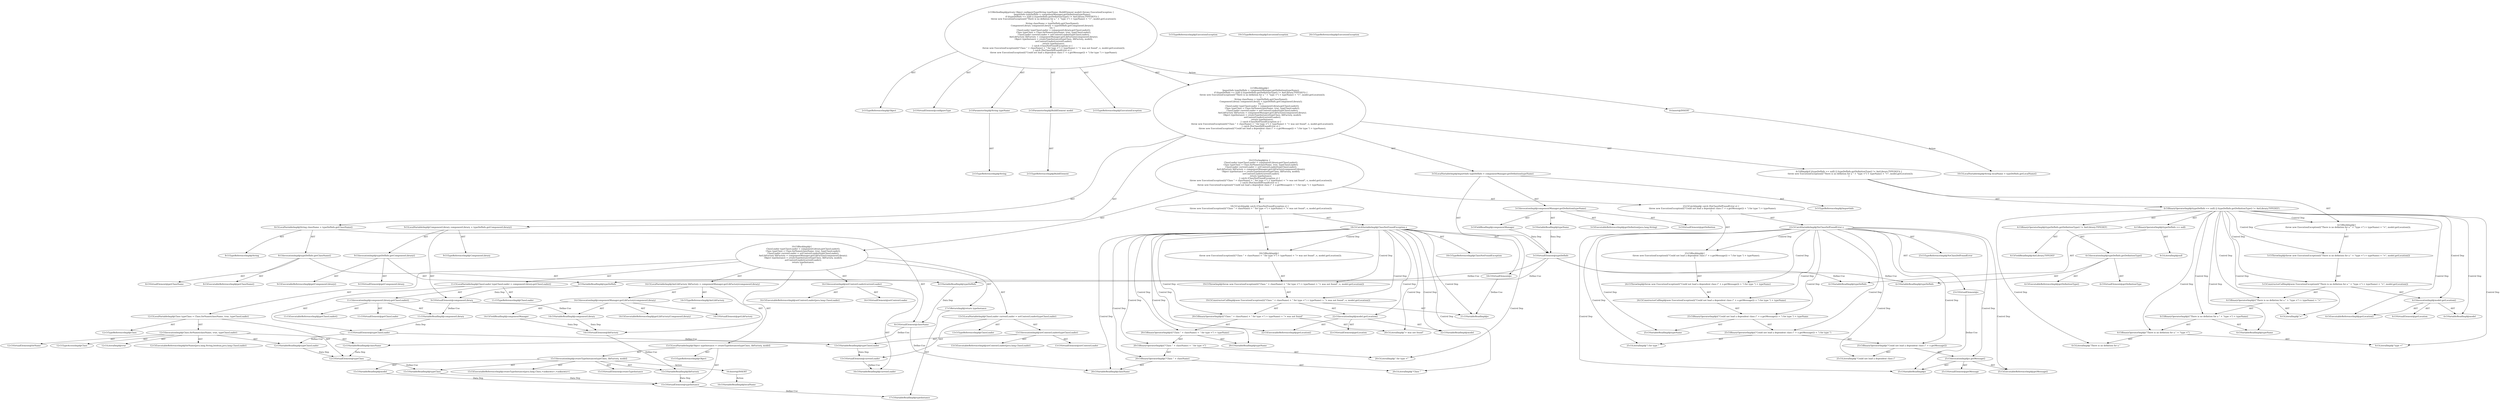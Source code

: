 digraph "configureType#?,String,BuildElement" {
0 [label="2:CtTypeReferenceImpl@Object" shape=ellipse]
1 [label="2:CtVirtualElement@configureType" shape=ellipse]
2 [label="2:CtParameterImpl@String typeName" shape=ellipse]
3 [label="2:CtTypeReferenceImpl@String" shape=ellipse]
4 [label="2:CtParameterImpl@BuildElement model" shape=ellipse]
5 [label="2:CtTypeReferenceImpl@BuildElement" shape=ellipse]
6 [label="2:CtTypeReferenceImpl@ExecutionException" shape=ellipse]
7 [label="3:CtTypeReferenceImpl@ImportInfo" shape=ellipse]
8 [label="3:CtExecutableReferenceImpl@getDefinition(java.lang.String)" shape=ellipse]
9 [label="3:CtVirtualElement@getDefinition" shape=ellipse]
10 [label="3:CtFieldReadImpl@componentManager" shape=ellipse]
11 [label="3:CtVariableReadImpl@typeName" shape=ellipse]
12 [label="3:CtInvocationImpl@componentManager.getDefinition(typeName)" shape=ellipse]
13 [label="3:CtVirtualElement@typeDefInfo" shape=ellipse]
14 [label="3:CtLocalVariableImpl@ImportInfo typeDefInfo = componentManager.getDefinition(typeName)" shape=ellipse]
15 [label="4:CtVariableReadImpl@typeDefInfo" shape=ellipse]
16 [label="4:CtLiteralImpl@null" shape=ellipse]
17 [label="4:CtBinaryOperatorImpl@(typeDefInfo == null)" shape=ellipse]
18 [label="4:CtExecutableReferenceImpl@getDefinitionType()" shape=ellipse]
19 [label="4:CtVirtualElement@getDefinitionType" shape=ellipse]
20 [label="4:CtVariableReadImpl@typeDefInfo" shape=ellipse]
21 [label="4:CtInvocationImpl@typeDefInfo.getDefinitionType()" shape=ellipse]
22 [label="4:CtFieldReadImpl@AntLibrary.TYPEDEF" shape=ellipse]
23 [label="4:CtBinaryOperatorImpl@(typeDefInfo.getDefinitionType() != AntLibrary.TYPEDEF)" shape=ellipse]
24 [label="4:CtBinaryOperatorImpl@(typeDefInfo == null) || (typeDefInfo.getDefinitionType() != AntLibrary.TYPEDEF)" shape=ellipse]
25 [label="5:CtTypeReferenceImpl@ExecutionException" shape=ellipse]
26 [label="6:CtLiteralImpl@\"There is no defintion for a \"" shape=ellipse]
27 [label="6:CtLiteralImpl@\"type <\"" shape=ellipse]
28 [label="6:CtBinaryOperatorImpl@(\"There is no defintion for a \" + \"type <\")" shape=ellipse]
29 [label="6:CtVariableReadImpl@typeName" shape=ellipse]
30 [label="6:CtBinaryOperatorImpl@((\"There is no defintion for a \" + \"type <\") + typeName)" shape=ellipse]
31 [label="6:CtLiteralImpl@\">\"" shape=ellipse]
32 [label="6:CtBinaryOperatorImpl@((\"There is no defintion for a \" + \"type <\") + typeName) + \">\"" shape=ellipse]
33 [label="6:CtExecutableReferenceImpl@getLocation()" shape=ellipse]
34 [label="6:CtVirtualElement@getLocation" shape=ellipse]
35 [label="6:CtVariableReadImpl@model" shape=ellipse]
36 [label="6:CtInvocationImpl@model.getLocation()" shape=ellipse]
37 [label="5:CtConstructorCallImpl@new ExecutionException(((\"There is no defintion for a \" + \"type <\") + typeName) + \">\", model.getLocation())" shape=ellipse]
38 [label="5:CtThrowImpl@throw new ExecutionException(((\"There is no defintion for a \" + \"type <\") + typeName) + \">\", model.getLocation())" shape=ellipse]
39 [label="4:CtBlockImpl@\{
    throw new ExecutionException(((\"There is no defintion for a \" + \"type <\") + typeName) + \">\", model.getLocation());
\}" shape=ellipse]
40 [label="4:CtIfImpl@if ((typeDefInfo == null) || (typeDefInfo.getDefinitionType() != AntLibrary.TYPEDEF)) \{
    throw new ExecutionException(((\"There is no defintion for a \" + \"type <\") + typeName) + \">\", model.getLocation());
\}" shape=ellipse]
41 [label="8:CtTypeReferenceImpl@String" shape=ellipse]
42 [label="8:CtExecutableReferenceImpl@getClassName()" shape=ellipse]
43 [label="8:CtVirtualElement@getClassName" shape=ellipse]
44 [label="8:CtVariableReadImpl@typeDefInfo" shape=ellipse]
45 [label="8:CtInvocationImpl@typeDefInfo.getClassName()" shape=ellipse]
46 [label="8:CtVirtualElement@className" shape=ellipse]
47 [label="8:CtLocalVariableImpl@String className = typeDefInfo.getClassName()" shape=ellipse]
48 [label="9:CtTypeReferenceImpl@ComponentLibrary" shape=ellipse]
49 [label="9:CtExecutableReferenceImpl@getComponentLibrary()" shape=ellipse]
50 [label="9:CtVirtualElement@getComponentLibrary" shape=ellipse]
51 [label="9:CtVariableReadImpl@typeDefInfo" shape=ellipse]
52 [label="9:CtInvocationImpl@typeDefInfo.getComponentLibrary()" shape=ellipse]
53 [label="9:CtVirtualElement@componentLibrary" shape=ellipse]
54 [label="9:CtLocalVariableImpl@ComponentLibrary componentLibrary = typeDefInfo.getComponentLibrary()" shape=ellipse]
55 [label="11:CtTypeReferenceImpl@ClassLoader" shape=ellipse]
56 [label="11:CtExecutableReferenceImpl@getClassLoader()" shape=ellipse]
57 [label="11:CtVirtualElement@getClassLoader" shape=ellipse]
58 [label="11:CtVariableReadImpl@componentLibrary" shape=ellipse]
59 [label="11:CtInvocationImpl@componentLibrary.getClassLoader()" shape=ellipse]
60 [label="11:CtVirtualElement@typeClassLoader" shape=ellipse]
61 [label="11:CtLocalVariableImpl@ClassLoader typeClassLoader = componentLibrary.getClassLoader()" shape=ellipse]
62 [label="12:CtTypeReferenceImpl@Class" shape=ellipse]
63 [label="12:CtExecutableReferenceImpl@forName(java.lang.String,boolean,java.lang.ClassLoader)" shape=ellipse]
64 [label="12:CtVirtualElement@forName" shape=ellipse]
65 [label="12:CtTypeAccessImpl@Class" shape=ellipse]
66 [label="12:CtVariableReadImpl@className" shape=ellipse]
67 [label="12:CtLiteralImpl@true" shape=ellipse]
68 [label="12:CtVariableReadImpl@typeClassLoader" shape=ellipse]
69 [label="12:CtInvocationImpl@Class.forName(className, true, typeClassLoader)" shape=ellipse]
70 [label="12:CtVirtualElement@typeClass" shape=ellipse]
71 [label="12:CtLocalVariableImpl@Class typeClass = Class.forName(className, true, typeClassLoader)" shape=ellipse]
72 [label="13:CtTypeReferenceImpl@ClassLoader" shape=ellipse]
73 [label="13:CtExecutableReferenceImpl@setContextLoader(java.lang.ClassLoader)" shape=ellipse]
74 [label="13:CtVirtualElement@setContextLoader" shape=ellipse]
75 [label="13:CtVariableReadImpl@typeClassLoader" shape=ellipse]
76 [label="13:CtInvocationImpl@setContextLoader(typeClassLoader)" shape=ellipse]
77 [label="13:CtVirtualElement@currentLoader" shape=ellipse]
78 [label="13:CtLocalVariableImpl@ClassLoader currentLoader = setContextLoader(typeClassLoader)" shape=ellipse]
79 [label="14:CtTypeReferenceImpl@AntLibFactory" shape=ellipse]
80 [label="14:CtExecutableReferenceImpl@getLibFactory(ComponentLibrary)" shape=ellipse]
81 [label="14:CtVirtualElement@getLibFactory" shape=ellipse]
82 [label="14:CtFieldReadImpl@componentManager" shape=ellipse]
83 [label="14:CtVariableReadImpl@componentLibrary" shape=ellipse]
84 [label="14:CtInvocationImpl@componentManager.getLibFactory(componentLibrary)" shape=ellipse]
85 [label="14:CtVirtualElement@libFactory" shape=ellipse]
86 [label="14:CtLocalVariableImpl@AntLibFactory libFactory = componentManager.getLibFactory(componentLibrary)" shape=ellipse]
87 [label="15:CtTypeReferenceImpl@Object" shape=ellipse]
88 [label="15:CtExecutableReferenceImpl@createTypeInstance(java.lang.Class,<unknown>,<unknown>)" shape=ellipse]
89 [label="15:CtVirtualElement@createTypeInstance" shape=ellipse]
90 [label="15:CtVariableReadImpl@typeClass" shape=ellipse]
91 [label="15:CtVariableReadImpl@libFactory" shape=ellipse]
92 [label="15:CtVariableReadImpl@model" shape=ellipse]
93 [label="15:CtInvocationImpl@createTypeInstance(typeClass, libFactory, model)" shape=ellipse]
94 [label="15:CtVirtualElement@typeInstance" shape=ellipse]
95 [label="15:CtLocalVariableImpl@Object typeInstance = createTypeInstance(typeClass, libFactory, model)" shape=ellipse]
96 [label="16:CtExecutableReferenceImpl@setContextLoader(java.lang.ClassLoader)" shape=ellipse]
97 [label="16:CtVirtualElement@setContextLoader" shape=ellipse]
98 [label="16:CtVariableReadImpl@currentLoader" shape=ellipse]
99 [label="16:CtInvocationImpl@setContextLoader(currentLoader)" shape=ellipse]
100 [label="17:CtVariableReadImpl@typeInstance" shape=ellipse]
101 [label="17:CtReturnImpl@return typeInstance" shape=ellipse]
102 [label="10:CtBlockImpl@\{
    ClassLoader typeClassLoader = componentLibrary.getClassLoader();
    Class typeClass = Class.forName(className, true, typeClassLoader);
    ClassLoader currentLoader = setContextLoader(typeClassLoader);
    AntLibFactory libFactory = componentManager.getLibFactory(componentLibrary);
    Object typeInstance = createTypeInstance(typeClass, libFactory, model);
    setContextLoader(currentLoader);
    return typeInstance;
\}" shape=ellipse]
103 [label="18:CtVirtualElement@e" shape=ellipse]
104 [label="18:CtTypeReferenceImpl@ClassNotFoundException" shape=ellipse]
105 [label="18:CtCatchVariableImpl@ClassNotFoundException e" shape=ellipse]
106 [label="19:CtTypeReferenceImpl@ExecutionException" shape=ellipse]
107 [label="20:CtLiteralImpl@\"Class \"" shape=ellipse]
108 [label="20:CtVariableReadImpl@className" shape=ellipse]
109 [label="20:CtBinaryOperatorImpl@(\"Class \" + className)" shape=ellipse]
110 [label="20:CtLiteralImpl@\" for type <\"" shape=ellipse]
111 [label="20:CtBinaryOperatorImpl@((\"Class \" + className) + \" for type <\")" shape=ellipse]
112 [label="20:CtVariableReadImpl@typeName" shape=ellipse]
113 [label="20:CtBinaryOperatorImpl@(((\"Class \" + className) + \" for type <\") + typeName)" shape=ellipse]
114 [label="20:CtLiteralImpl@\"> was not found\"" shape=ellipse]
115 [label="20:CtBinaryOperatorImpl@(((\"Class \" + className) + \" for type <\") + typeName) + \"> was not found\"" shape=ellipse]
116 [label="21:CtVariableReadImpl@e" shape=ellipse]
117 [label="22:CtExecutableReferenceImpl@getLocation()" shape=ellipse]
118 [label="22:CtVirtualElement@getLocation" shape=ellipse]
119 [label="22:CtVariableReadImpl@model" shape=ellipse]
120 [label="22:CtInvocationImpl@model.getLocation()" shape=ellipse]
121 [label="19:CtConstructorCallImpl@new ExecutionException((((\"Class \" + className) + \" for type <\") + typeName) + \"> was not found\", e, model.getLocation())" shape=ellipse]
122 [label="19:CtThrowImpl@throw new ExecutionException((((\"Class \" + className) + \" for type <\") + typeName) + \"> was not found\", e, model.getLocation())" shape=ellipse]
123 [label="18:CtBlockImpl@\{
    throw new ExecutionException((((\"Class \" + className) + \" for type <\") + typeName) + \"> was not found\", e, model.getLocation());
\}" shape=ellipse]
124 [label="18:CtCatchImpl@ catch (ClassNotFoundException e) \{
    throw new ExecutionException((((\"Class \" + className) + \" for type <\") + typeName) + \"> was not found\", e, model.getLocation());
\}" shape=ellipse]
125 [label="23:CtVirtualElement@e" shape=ellipse]
126 [label="23:CtTypeReferenceImpl@NoClassDefFoundError" shape=ellipse]
127 [label="23:CtCatchVariableImpl@NoClassDefFoundError e" shape=ellipse]
128 [label="24:CtTypeReferenceImpl@ExecutionException" shape=ellipse]
129 [label="25:CtLiteralImpl@\"Could not load a dependent class (\"" shape=ellipse]
130 [label="25:CtExecutableReferenceImpl@getMessage()" shape=ellipse]
131 [label="25:CtVirtualElement@getMessage" shape=ellipse]
132 [label="25:CtVariableReadImpl@e" shape=ellipse]
133 [label="25:CtInvocationImpl@e.getMessage()" shape=ellipse]
134 [label="25:CtBinaryOperatorImpl@(\"Could not load a dependent class (\" + e.getMessage())" shape=ellipse]
135 [label="25:CtLiteralImpl@\") for type \"" shape=ellipse]
136 [label="25:CtBinaryOperatorImpl@((\"Could not load a dependent class (\" + e.getMessage()) + \") for type \")" shape=ellipse]
137 [label="25:CtVariableReadImpl@typeName" shape=ellipse]
138 [label="25:CtBinaryOperatorImpl@((\"Could not load a dependent class (\" + e.getMessage()) + \") for type \") + typeName" shape=ellipse]
139 [label="24:CtConstructorCallImpl@new ExecutionException(((\"Could not load a dependent class (\" + e.getMessage()) + \") for type \") + typeName)" shape=ellipse]
140 [label="24:CtThrowImpl@throw new ExecutionException(((\"Could not load a dependent class (\" + e.getMessage()) + \") for type \") + typeName)" shape=ellipse]
141 [label="23:CtBlockImpl@\{
    throw new ExecutionException(((\"Could not load a dependent class (\" + e.getMessage()) + \") for type \") + typeName);
\}" shape=ellipse]
142 [label="23:CtCatchImpl@ catch (NoClassDefFoundError e) \{
    throw new ExecutionException(((\"Could not load a dependent class (\" + e.getMessage()) + \") for type \") + typeName);
\}" shape=ellipse]
143 [label="10:CtTryImpl@try \{
    ClassLoader typeClassLoader = componentLibrary.getClassLoader();
    Class typeClass = Class.forName(className, true, typeClassLoader);
    ClassLoader currentLoader = setContextLoader(typeClassLoader);
    AntLibFactory libFactory = componentManager.getLibFactory(componentLibrary);
    Object typeInstance = createTypeInstance(typeClass, libFactory, model);
    setContextLoader(currentLoader);
    return typeInstance;
\} catch (ClassNotFoundException e) \{
    throw new ExecutionException((((\"Class \" + className) + \" for type <\") + typeName) + \"> was not found\", e, model.getLocation());
\} catch (NoClassDefFoundError e) \{
    throw new ExecutionException(((\"Could not load a dependent class (\" + e.getMessage()) + \") for type \") + typeName);
\}" shape=ellipse]
144 [label="2:CtBlockImpl@\{
    ImportInfo typeDefInfo = componentManager.getDefinition(typeName);
    if ((typeDefInfo == null) || (typeDefInfo.getDefinitionType() != AntLibrary.TYPEDEF)) \{
        throw new ExecutionException(((\"There is no defintion for a \" + \"type <\") + typeName) + \">\", model.getLocation());
    \}
    String className = typeDefInfo.getClassName();
    ComponentLibrary componentLibrary = typeDefInfo.getComponentLibrary();
    try \{
        ClassLoader typeClassLoader = componentLibrary.getClassLoader();
        Class typeClass = Class.forName(className, true, typeClassLoader);
        ClassLoader currentLoader = setContextLoader(typeClassLoader);
        AntLibFactory libFactory = componentManager.getLibFactory(componentLibrary);
        Object typeInstance = createTypeInstance(typeClass, libFactory, model);
        setContextLoader(currentLoader);
        return typeInstance;
    \} catch (ClassNotFoundException e) \{
        throw new ExecutionException((((\"Class \" + className) + \" for type <\") + typeName) + \"> was not found\", e, model.getLocation());
    \} catch (NoClassDefFoundError e) \{
        throw new ExecutionException(((\"Could not load a dependent class (\" + e.getMessage()) + \") for type \") + typeName);
    \}
\}" shape=ellipse]
145 [label="2:CtMethodImpl@private Object configureType(String typeName, BuildElement model) throws ExecutionException \{
    ImportInfo typeDefInfo = componentManager.getDefinition(typeName);
    if ((typeDefInfo == null) || (typeDefInfo.getDefinitionType() != AntLibrary.TYPEDEF)) \{
        throw new ExecutionException(((\"There is no defintion for a \" + \"type <\") + typeName) + \">\", model.getLocation());
    \}
    String className = typeDefInfo.getClassName();
    ComponentLibrary componentLibrary = typeDefInfo.getComponentLibrary();
    try \{
        ClassLoader typeClassLoader = componentLibrary.getClassLoader();
        Class typeClass = Class.forName(className, true, typeClassLoader);
        ClassLoader currentLoader = setContextLoader(typeClassLoader);
        AntLibFactory libFactory = componentManager.getLibFactory(componentLibrary);
        Object typeInstance = createTypeInstance(typeClass, libFactory, model);
        setContextLoader(currentLoader);
        return typeInstance;
    \} catch (ClassNotFoundException e) \{
        throw new ExecutionException((((\"Class \" + className) + \" for type <\") + typeName) + \"> was not found\", e, model.getLocation());
    \} catch (NoClassDefFoundError e) \{
        throw new ExecutionException(((\"Could not load a dependent class (\" + e.getMessage()) + \") for type \") + typeName);
    \}
\}" shape=ellipse]
146 [label="10:Insert@INSERT" shape=ellipse]
147 [label="10:CtLocalVariableImpl@String localName = typeDefInfo.getLocalName()" shape=ellipse]
148 [label="16:Insert@INSERT" shape=ellipse]
149 [label="16:CtVariableReadImpl@localName" shape=ellipse]
2 -> 3 [label="AST"];
4 -> 5 [label="AST"];
10 -> 13 [label="Data Dep"];
11 -> 13 [label="Data Dep"];
12 -> 9 [label="AST"];
12 -> 10 [label="AST"];
12 -> 8 [label="AST"];
12 -> 11 [label="AST"];
13 -> 15 [label="Define-Use"];
13 -> 20 [label="Define-Use"];
13 -> 44 [label="Define-Use"];
13 -> 51 [label="Define-Use"];
14 -> 13 [label="AST"];
14 -> 7 [label="AST"];
14 -> 12 [label="AST"];
17 -> 15 [label="AST"];
17 -> 16 [label="AST"];
21 -> 19 [label="AST"];
21 -> 20 [label="AST"];
21 -> 18 [label="AST"];
23 -> 21 [label="AST"];
23 -> 22 [label="AST"];
24 -> 17 [label="AST"];
24 -> 23 [label="AST"];
24 -> 39 [label="Control Dep"];
24 -> 38 [label="Control Dep"];
24 -> 37 [label="Control Dep"];
24 -> 32 [label="Control Dep"];
24 -> 30 [label="Control Dep"];
24 -> 28 [label="Control Dep"];
24 -> 26 [label="Control Dep"];
24 -> 27 [label="Control Dep"];
24 -> 29 [label="Control Dep"];
24 -> 31 [label="Control Dep"];
24 -> 36 [label="Control Dep"];
24 -> 33 [label="Control Dep"];
24 -> 35 [label="Control Dep"];
28 -> 26 [label="AST"];
28 -> 27 [label="AST"];
30 -> 28 [label="AST"];
30 -> 29 [label="AST"];
32 -> 30 [label="AST"];
32 -> 31 [label="AST"];
36 -> 34 [label="AST"];
36 -> 35 [label="AST"];
36 -> 33 [label="AST"];
37 -> 32 [label="AST"];
37 -> 36 [label="AST"];
38 -> 37 [label="AST"];
39 -> 38 [label="AST"];
40 -> 24 [label="AST"];
40 -> 39 [label="AST"];
44 -> 46 [label="Data Dep"];
45 -> 43 [label="AST"];
45 -> 44 [label="AST"];
45 -> 42 [label="AST"];
46 -> 66 [label="Define-Use"];
46 -> 108 [label="Define-Use"];
47 -> 46 [label="AST"];
47 -> 41 [label="AST"];
47 -> 45 [label="AST"];
51 -> 53 [label="Data Dep"];
52 -> 50 [label="AST"];
52 -> 51 [label="AST"];
52 -> 49 [label="AST"];
53 -> 58 [label="Define-Use"];
53 -> 83 [label="Define-Use"];
54 -> 53 [label="AST"];
54 -> 48 [label="AST"];
54 -> 52 [label="AST"];
58 -> 60 [label="Data Dep"];
59 -> 57 [label="AST"];
59 -> 58 [label="AST"];
59 -> 56 [label="AST"];
60 -> 68 [label="Define-Use"];
60 -> 75 [label="Define-Use"];
61 -> 60 [label="AST"];
61 -> 55 [label="AST"];
61 -> 59 [label="AST"];
66 -> 70 [label="Data Dep"];
68 -> 70 [label="Data Dep"];
69 -> 64 [label="AST"];
69 -> 65 [label="AST"];
69 -> 63 [label="AST"];
69 -> 66 [label="AST"];
69 -> 67 [label="AST"];
69 -> 68 [label="AST"];
70 -> 90 [label="Define-Use"];
71 -> 70 [label="AST"];
71 -> 62 [label="AST"];
71 -> 69 [label="AST"];
75 -> 77 [label="Data Dep"];
76 -> 74 [label="AST"];
76 -> 73 [label="AST"];
76 -> 75 [label="AST"];
77 -> 98 [label="Define-Use"];
78 -> 77 [label="AST"];
78 -> 72 [label="AST"];
78 -> 76 [label="AST"];
82 -> 85 [label="Data Dep"];
83 -> 85 [label="Data Dep"];
84 -> 81 [label="AST"];
84 -> 82 [label="AST"];
84 -> 80 [label="AST"];
84 -> 83 [label="AST"];
85 -> 91 [label="Define-Use"];
86 -> 85 [label="AST"];
86 -> 79 [label="AST"];
86 -> 84 [label="AST"];
90 -> 94 [label="Data Dep"];
91 -> 94 [label="Data Dep"];
92 -> 94 [label="Data Dep"];
93 -> 89 [label="AST"];
93 -> 88 [label="AST"];
93 -> 90 [label="AST"];
93 -> 91 [label="AST"];
93 -> 92 [label="AST"];
93 -> 148 [label="Action"];
94 -> 100 [label="Define-Use"];
95 -> 94 [label="AST"];
95 -> 87 [label="AST"];
95 -> 93 [label="AST"];
99 -> 97 [label="AST"];
99 -> 96 [label="AST"];
99 -> 98 [label="AST"];
101 -> 100 [label="AST"];
102 -> 61 [label="AST"];
102 -> 71 [label="AST"];
102 -> 78 [label="AST"];
102 -> 86 [label="AST"];
102 -> 95 [label="AST"];
102 -> 99 [label="AST"];
102 -> 101 [label="AST"];
103 -> 116 [label="Define-Use"];
105 -> 103 [label="AST"];
105 -> 104 [label="AST"];
105 -> 123 [label="Control Dep"];
105 -> 122 [label="Control Dep"];
105 -> 121 [label="Control Dep"];
105 -> 115 [label="Control Dep"];
105 -> 113 [label="Control Dep"];
105 -> 111 [label="Control Dep"];
105 -> 109 [label="Control Dep"];
105 -> 107 [label="Control Dep"];
105 -> 108 [label="Control Dep"];
105 -> 110 [label="Control Dep"];
105 -> 112 [label="Control Dep"];
105 -> 114 [label="Control Dep"];
105 -> 116 [label="Control Dep"];
105 -> 120 [label="Control Dep"];
105 -> 117 [label="Control Dep"];
105 -> 119 [label="Control Dep"];
109 -> 107 [label="AST"];
109 -> 108 [label="AST"];
111 -> 109 [label="AST"];
111 -> 110 [label="AST"];
113 -> 111 [label="AST"];
113 -> 112 [label="AST"];
115 -> 113 [label="AST"];
115 -> 114 [label="AST"];
120 -> 118 [label="AST"];
120 -> 119 [label="AST"];
120 -> 117 [label="AST"];
121 -> 115 [label="AST"];
121 -> 116 [label="AST"];
121 -> 120 [label="AST"];
122 -> 121 [label="AST"];
123 -> 122 [label="AST"];
124 -> 105 [label="AST"];
124 -> 123 [label="AST"];
125 -> 132 [label="Define-Use"];
127 -> 125 [label="AST"];
127 -> 126 [label="AST"];
127 -> 141 [label="Control Dep"];
127 -> 140 [label="Control Dep"];
127 -> 139 [label="Control Dep"];
127 -> 138 [label="Control Dep"];
127 -> 136 [label="Control Dep"];
127 -> 134 [label="Control Dep"];
127 -> 129 [label="Control Dep"];
127 -> 133 [label="Control Dep"];
127 -> 130 [label="Control Dep"];
127 -> 132 [label="Control Dep"];
127 -> 135 [label="Control Dep"];
127 -> 137 [label="Control Dep"];
133 -> 131 [label="AST"];
133 -> 132 [label="AST"];
133 -> 130 [label="AST"];
134 -> 129 [label="AST"];
134 -> 133 [label="AST"];
136 -> 134 [label="AST"];
136 -> 135 [label="AST"];
138 -> 136 [label="AST"];
138 -> 137 [label="AST"];
139 -> 138 [label="AST"];
140 -> 139 [label="AST"];
141 -> 140 [label="AST"];
142 -> 127 [label="AST"];
142 -> 141 [label="AST"];
143 -> 102 [label="AST"];
143 -> 124 [label="AST"];
143 -> 142 [label="AST"];
144 -> 14 [label="AST"];
144 -> 40 [label="AST"];
144 -> 47 [label="AST"];
144 -> 54 [label="AST"];
144 -> 143 [label="AST"];
145 -> 1 [label="AST"];
145 -> 0 [label="AST"];
145 -> 2 [label="AST"];
145 -> 4 [label="AST"];
145 -> 6 [label="AST"];
145 -> 144 [label="AST"];
145 -> 146 [label="Action"];
146 -> 147 [label="Action"];
148 -> 149 [label="Action"];
}